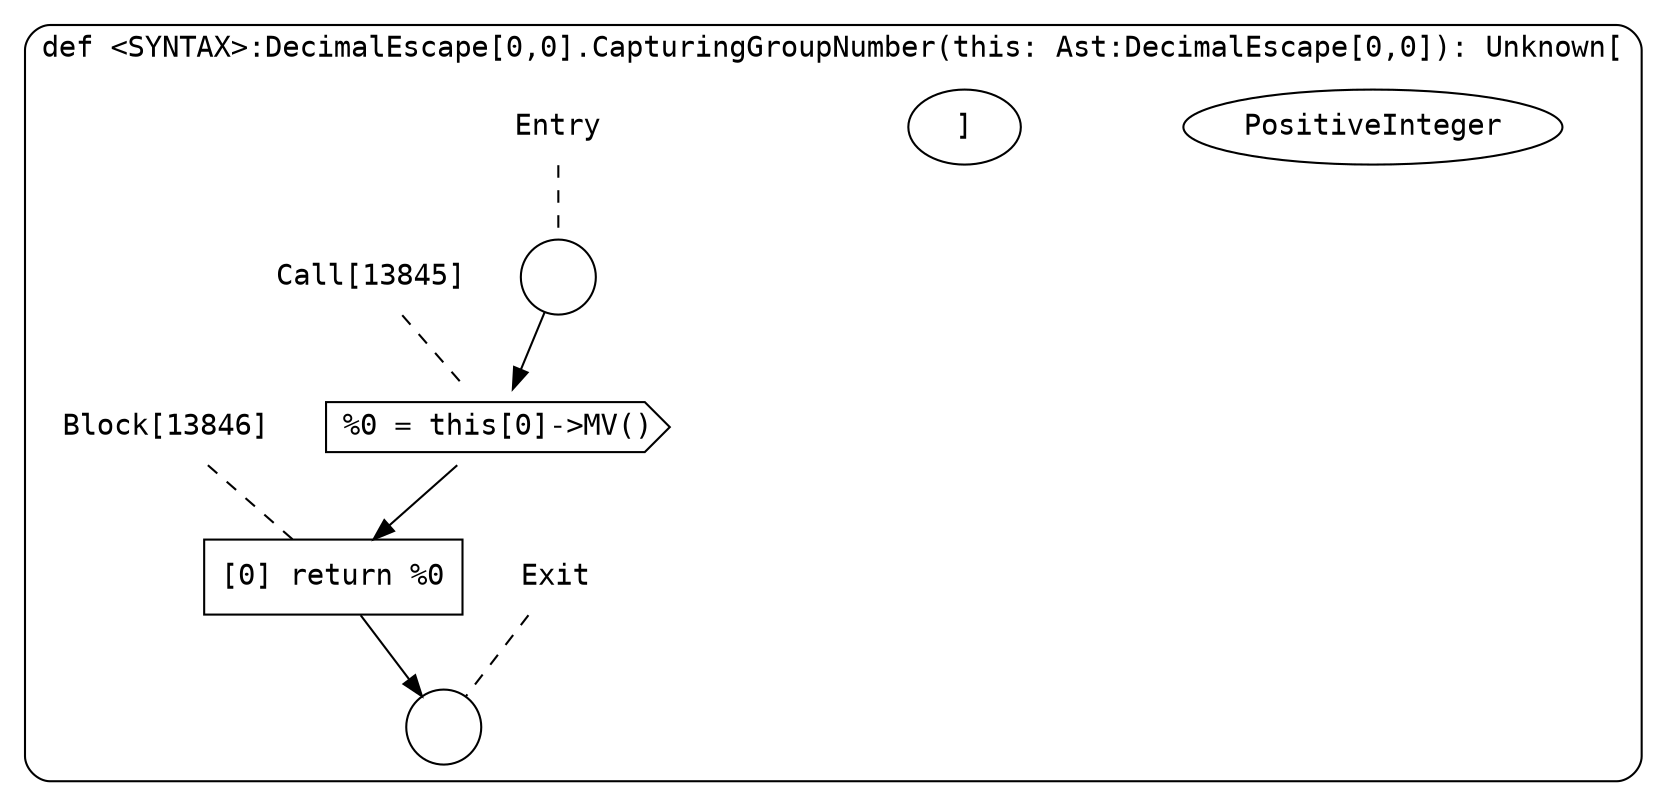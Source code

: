 digraph {
  graph [fontname = "Consolas"]
  node [fontname = "Consolas"]
  edge [fontname = "Consolas"]
  subgraph cluster2204 {
    label = "def <SYNTAX>:DecimalEscape[0,0].CapturingGroupNumber(this: Ast:DecimalEscape[0,0]): Unknown["PositiveInteger"]"
    style = rounded
    cluster2204_entry_name [shape=none, label=<<font color="black">Entry</font>>]
    cluster2204_entry_name -> cluster2204_entry [arrowhead=none, color="black", style=dashed]
    cluster2204_entry [shape=circle label=" " color="black" fillcolor="white" style=filled]
    cluster2204_entry -> node13845 [color="black"]
    cluster2204_exit_name [shape=none, label=<<font color="black">Exit</font>>]
    cluster2204_exit_name -> cluster2204_exit [arrowhead=none, color="black", style=dashed]
    cluster2204_exit [shape=circle label=" " color="black" fillcolor="white" style=filled]
    node13845_name [shape=none, label=<<font color="black">Call[13845]</font>>]
    node13845_name -> node13845 [arrowhead=none, color="black", style=dashed]
    node13845 [shape=cds, label=<<font color="black">%0 = this[0]-&gt;MV()</font>> color="black" fillcolor="white", style=filled]
    node13845 -> node13846 [color="black"]
    node13846_name [shape=none, label=<<font color="black">Block[13846]</font>>]
    node13846_name -> node13846 [arrowhead=none, color="black", style=dashed]
    node13846 [shape=box, label=<<font color="black">[0] return %0<BR ALIGN="LEFT"/></font>> color="black" fillcolor="white", style=filled]
    node13846 -> cluster2204_exit [color="black"]
  }
}